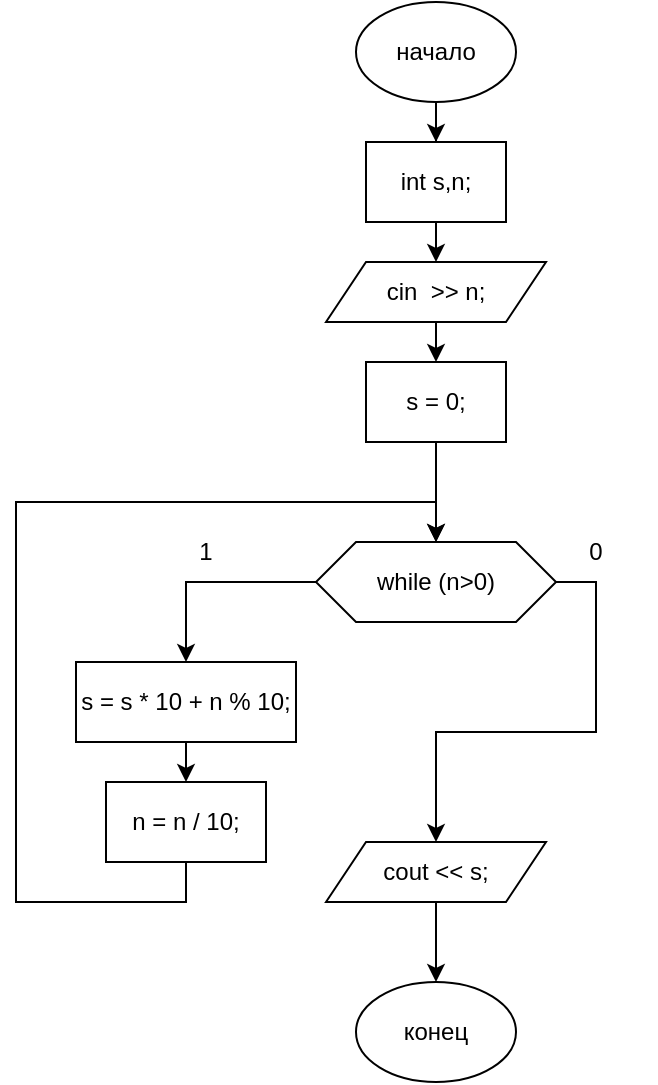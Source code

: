 <mxfile version="15.9.6" type="device"><diagram id="C5RBs43oDa-KdzZeNtuy" name="Page-1"><mxGraphModel dx="460" dy="784" grid="1" gridSize="10" guides="1" tooltips="1" connect="1" arrows="1" fold="1" page="1" pageScale="1" pageWidth="827" pageHeight="1169" math="0" shadow="0"><root><mxCell id="WIyWlLk6GJQsqaUBKTNV-0"/><mxCell id="WIyWlLk6GJQsqaUBKTNV-1" parent="WIyWlLk6GJQsqaUBKTNV-0"/><mxCell id="OQVsZwVB6jkAHPOZj0J7-18" style="edgeStyle=orthogonalEdgeStyle;rounded=0;orthogonalLoop=1;jettySize=auto;html=1;exitX=0.5;exitY=1;exitDx=0;exitDy=0;" edge="1" parent="WIyWlLk6GJQsqaUBKTNV-1" source="OQVsZwVB6jkAHPOZj0J7-0" target="OQVsZwVB6jkAHPOZj0J7-1"><mxGeometry relative="1" as="geometry"/></mxCell><mxCell id="OQVsZwVB6jkAHPOZj0J7-0" value="начало&lt;br&gt;" style="ellipse;whiteSpace=wrap;html=1;" vertex="1" parent="WIyWlLk6GJQsqaUBKTNV-1"><mxGeometry x="270" width="80" height="50" as="geometry"/></mxCell><mxCell id="OQVsZwVB6jkAHPOZj0J7-14" style="edgeStyle=orthogonalEdgeStyle;rounded=0;orthogonalLoop=1;jettySize=auto;html=1;exitX=0.5;exitY=1;exitDx=0;exitDy=0;entryX=0.5;entryY=0;entryDx=0;entryDy=0;" edge="1" parent="WIyWlLk6GJQsqaUBKTNV-1" source="OQVsZwVB6jkAHPOZj0J7-1" target="OQVsZwVB6jkAHPOZj0J7-2"><mxGeometry relative="1" as="geometry"/></mxCell><mxCell id="OQVsZwVB6jkAHPOZj0J7-1" value="int s,n;" style="rounded=0;whiteSpace=wrap;html=1;" vertex="1" parent="WIyWlLk6GJQsqaUBKTNV-1"><mxGeometry x="275" y="70" width="70" height="40" as="geometry"/></mxCell><mxCell id="OQVsZwVB6jkAHPOZj0J7-13" style="edgeStyle=orthogonalEdgeStyle;rounded=0;orthogonalLoop=1;jettySize=auto;html=1;exitX=0.5;exitY=1;exitDx=0;exitDy=0;entryX=0.5;entryY=0;entryDx=0;entryDy=0;" edge="1" parent="WIyWlLk6GJQsqaUBKTNV-1" source="OQVsZwVB6jkAHPOZj0J7-2" target="OQVsZwVB6jkAHPOZj0J7-3"><mxGeometry relative="1" as="geometry"/></mxCell><mxCell id="OQVsZwVB6jkAHPOZj0J7-2" value="cin&amp;nbsp; &amp;gt;&amp;gt; n;" style="shape=parallelogram;perimeter=parallelogramPerimeter;whiteSpace=wrap;html=1;fixedSize=1;" vertex="1" parent="WIyWlLk6GJQsqaUBKTNV-1"><mxGeometry x="255" y="130" width="110" height="30" as="geometry"/></mxCell><mxCell id="OQVsZwVB6jkAHPOZj0J7-11" style="edgeStyle=orthogonalEdgeStyle;rounded=0;orthogonalLoop=1;jettySize=auto;html=1;exitX=0.5;exitY=1;exitDx=0;exitDy=0;entryX=0.5;entryY=0;entryDx=0;entryDy=0;" edge="1" parent="WIyWlLk6GJQsqaUBKTNV-1" source="OQVsZwVB6jkAHPOZj0J7-3" target="OQVsZwVB6jkAHPOZj0J7-4"><mxGeometry relative="1" as="geometry"/></mxCell><mxCell id="OQVsZwVB6jkAHPOZj0J7-3" value="s = 0;" style="rounded=0;whiteSpace=wrap;html=1;" vertex="1" parent="WIyWlLk6GJQsqaUBKTNV-1"><mxGeometry x="275" y="180" width="70" height="40" as="geometry"/></mxCell><mxCell id="OQVsZwVB6jkAHPOZj0J7-8" style="edgeStyle=orthogonalEdgeStyle;rounded=0;orthogonalLoop=1;jettySize=auto;html=1;exitX=0;exitY=0.5;exitDx=0;exitDy=0;entryX=0.5;entryY=0;entryDx=0;entryDy=0;" edge="1" parent="WIyWlLk6GJQsqaUBKTNV-1" source="OQVsZwVB6jkAHPOZj0J7-4" target="OQVsZwVB6jkAHPOZj0J7-6"><mxGeometry relative="1" as="geometry"/></mxCell><mxCell id="OQVsZwVB6jkAHPOZj0J7-16" style="edgeStyle=orthogonalEdgeStyle;rounded=0;orthogonalLoop=1;jettySize=auto;html=1;exitX=1;exitY=0.5;exitDx=0;exitDy=0;entryX=0.5;entryY=0;entryDx=0;entryDy=0;" edge="1" parent="WIyWlLk6GJQsqaUBKTNV-1" source="OQVsZwVB6jkAHPOZj0J7-4" target="OQVsZwVB6jkAHPOZj0J7-15"><mxGeometry relative="1" as="geometry"/></mxCell><mxCell id="OQVsZwVB6jkAHPOZj0J7-4" value="while (n&amp;gt;0)" style="shape=hexagon;perimeter=hexagonPerimeter2;whiteSpace=wrap;html=1;fixedSize=1;labelBackgroundColor=#FFFFFF;" vertex="1" parent="WIyWlLk6GJQsqaUBKTNV-1"><mxGeometry x="250" y="270" width="120" height="40" as="geometry"/></mxCell><mxCell id="OQVsZwVB6jkAHPOZj0J7-9" style="edgeStyle=orthogonalEdgeStyle;rounded=0;orthogonalLoop=1;jettySize=auto;html=1;exitX=0.5;exitY=1;exitDx=0;exitDy=0;entryX=0.5;entryY=0;entryDx=0;entryDy=0;" edge="1" parent="WIyWlLk6GJQsqaUBKTNV-1" source="OQVsZwVB6jkAHPOZj0J7-6" target="OQVsZwVB6jkAHPOZj0J7-7"><mxGeometry relative="1" as="geometry"/></mxCell><mxCell id="OQVsZwVB6jkAHPOZj0J7-6" value="s = s * 10 + n % 10;" style="rounded=0;whiteSpace=wrap;html=1;" vertex="1" parent="WIyWlLk6GJQsqaUBKTNV-1"><mxGeometry x="130" y="330" width="110" height="40" as="geometry"/></mxCell><mxCell id="OQVsZwVB6jkAHPOZj0J7-10" style="edgeStyle=orthogonalEdgeStyle;rounded=0;orthogonalLoop=1;jettySize=auto;html=1;exitX=0.5;exitY=1;exitDx=0;exitDy=0;entryX=0.5;entryY=0;entryDx=0;entryDy=0;" edge="1" parent="WIyWlLk6GJQsqaUBKTNV-1" source="OQVsZwVB6jkAHPOZj0J7-7" target="OQVsZwVB6jkAHPOZj0J7-4"><mxGeometry relative="1" as="geometry"><Array as="points"><mxPoint x="185" y="450"/><mxPoint x="100" y="450"/><mxPoint x="100" y="250"/><mxPoint x="310" y="250"/></Array></mxGeometry></mxCell><mxCell id="OQVsZwVB6jkAHPOZj0J7-7" value="n = n / 10;" style="rounded=0;whiteSpace=wrap;html=1;" vertex="1" parent="WIyWlLk6GJQsqaUBKTNV-1"><mxGeometry x="145" y="390" width="80" height="40" as="geometry"/></mxCell><mxCell id="OQVsZwVB6jkAHPOZj0J7-19" style="edgeStyle=orthogonalEdgeStyle;rounded=0;orthogonalLoop=1;jettySize=auto;html=1;exitX=0.5;exitY=1;exitDx=0;exitDy=0;entryX=0.5;entryY=0;entryDx=0;entryDy=0;" edge="1" parent="WIyWlLk6GJQsqaUBKTNV-1" source="OQVsZwVB6jkAHPOZj0J7-15" target="OQVsZwVB6jkAHPOZj0J7-17"><mxGeometry relative="1" as="geometry"/></mxCell><mxCell id="OQVsZwVB6jkAHPOZj0J7-15" value="cout &amp;lt;&amp;lt; s;" style="shape=parallelogram;perimeter=parallelogramPerimeter;whiteSpace=wrap;html=1;fixedSize=1;" vertex="1" parent="WIyWlLk6GJQsqaUBKTNV-1"><mxGeometry x="255" y="420" width="110" height="30" as="geometry"/></mxCell><mxCell id="OQVsZwVB6jkAHPOZj0J7-17" value="конец" style="ellipse;whiteSpace=wrap;html=1;" vertex="1" parent="WIyWlLk6GJQsqaUBKTNV-1"><mxGeometry x="270" y="490" width="80" height="50" as="geometry"/></mxCell><mxCell id="OQVsZwVB6jkAHPOZj0J7-20" value="1" style="text;html=1;strokeColor=none;fillColor=none;align=center;verticalAlign=middle;whiteSpace=wrap;rounded=0;labelBackgroundColor=#FFFFFF;" vertex="1" parent="WIyWlLk6GJQsqaUBKTNV-1"><mxGeometry x="165" y="260" width="60" height="30" as="geometry"/></mxCell><mxCell id="OQVsZwVB6jkAHPOZj0J7-23" value="0" style="text;html=1;strokeColor=none;fillColor=none;align=center;verticalAlign=middle;whiteSpace=wrap;rounded=0;labelBackgroundColor=#FFFFFF;" vertex="1" parent="WIyWlLk6GJQsqaUBKTNV-1"><mxGeometry x="360" y="260" width="60" height="30" as="geometry"/></mxCell></root></mxGraphModel></diagram></mxfile>